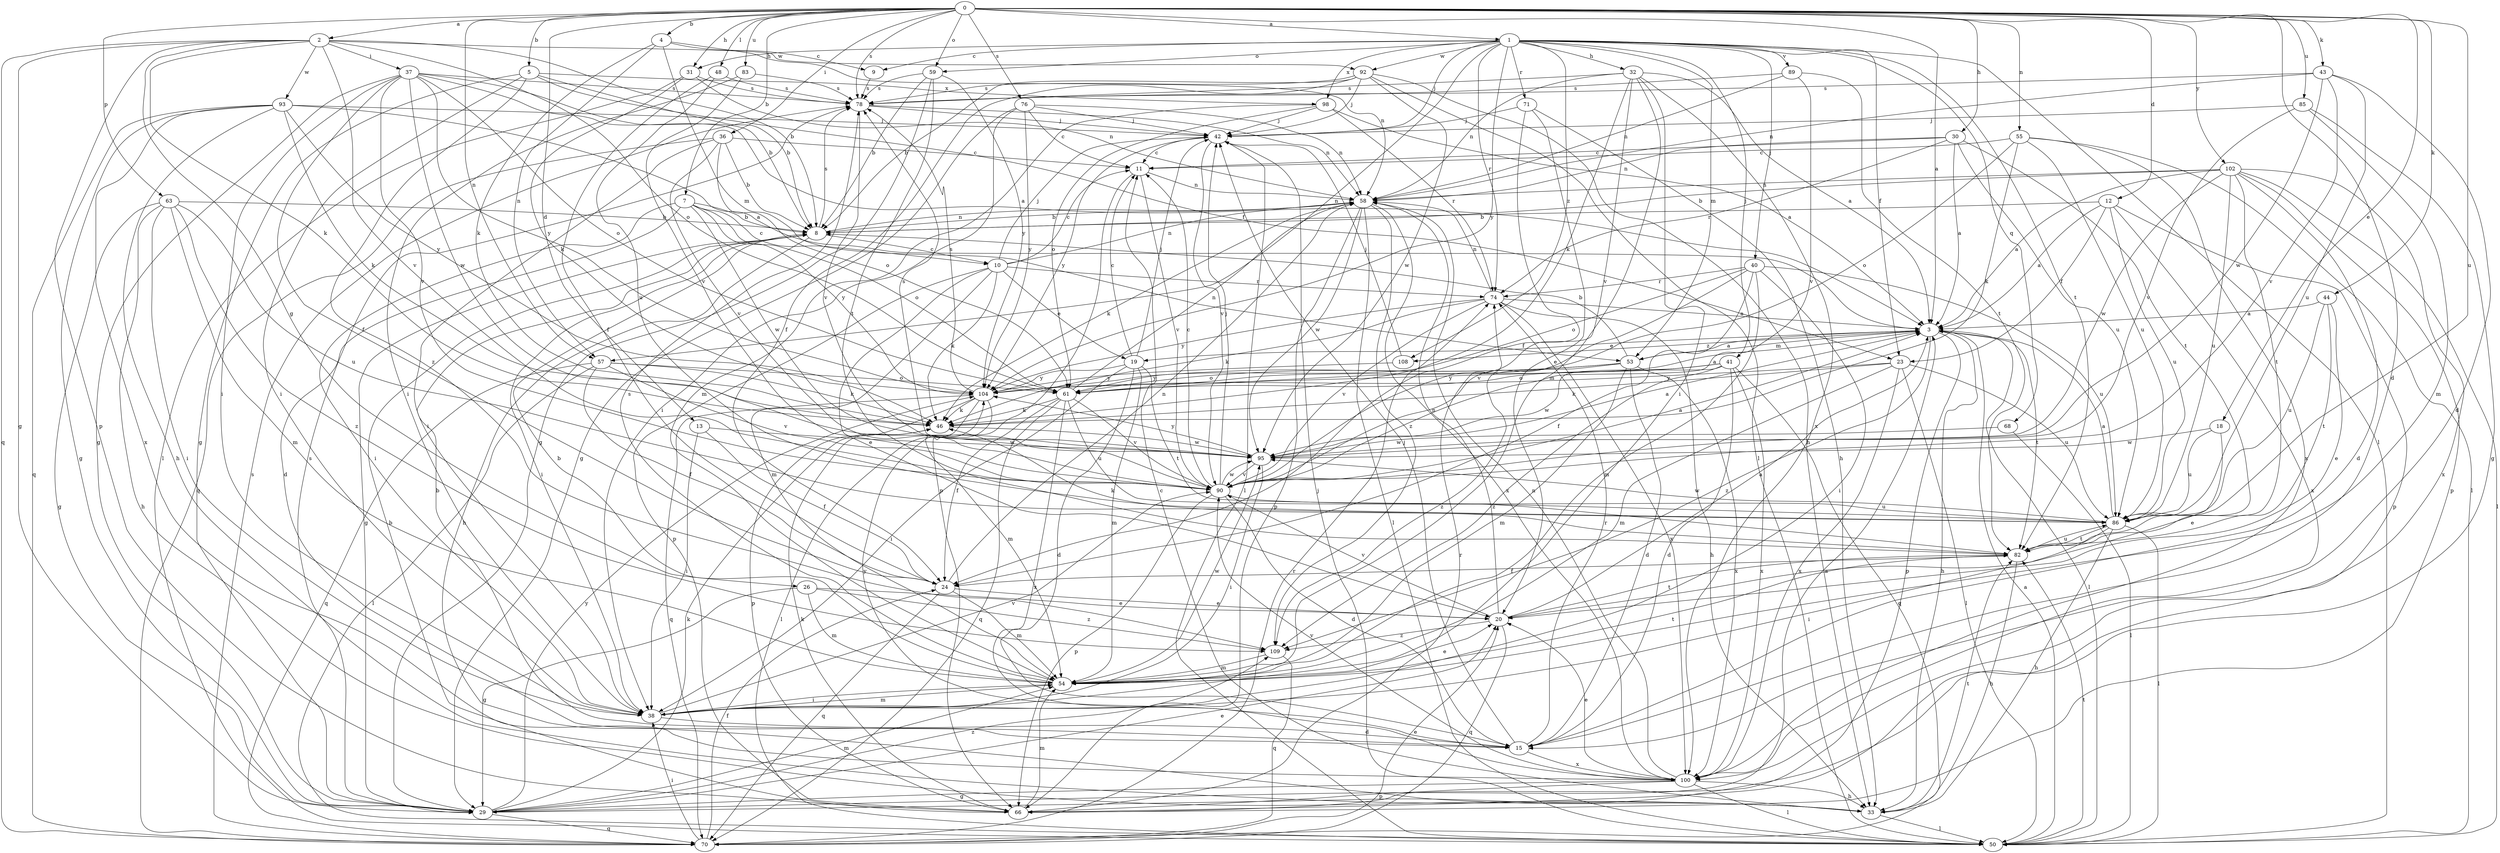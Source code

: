 strict digraph  {
0;
1;
2;
3;
4;
5;
7;
8;
9;
10;
11;
12;
13;
15;
18;
19;
20;
23;
24;
26;
29;
30;
31;
32;
33;
36;
37;
38;
40;
41;
42;
43;
44;
46;
48;
50;
53;
54;
55;
57;
58;
59;
61;
63;
66;
68;
70;
71;
74;
76;
78;
82;
83;
85;
86;
89;
90;
92;
93;
95;
98;
100;
102;
104;
108;
109;
0 -> 1  [label=a];
0 -> 2  [label=a];
0 -> 3  [label=a];
0 -> 4  [label=b];
0 -> 5  [label=b];
0 -> 7  [label=b];
0 -> 12  [label=d];
0 -> 13  [label=d];
0 -> 15  [label=d];
0 -> 18  [label=e];
0 -> 30  [label=h];
0 -> 31  [label=h];
0 -> 36  [label=i];
0 -> 43  [label=k];
0 -> 44  [label=k];
0 -> 48  [label=l];
0 -> 55  [label=n];
0 -> 57  [label=n];
0 -> 59  [label=o];
0 -> 63  [label=p];
0 -> 76  [label=s];
0 -> 78  [label=s];
0 -> 83  [label=u];
0 -> 85  [label=u];
0 -> 86  [label=u];
0 -> 102  [label=y];
1 -> 9  [label=c];
1 -> 23  [label=f];
1 -> 31  [label=h];
1 -> 32  [label=h];
1 -> 40  [label=j];
1 -> 41  [label=j];
1 -> 42  [label=j];
1 -> 50  [label=l];
1 -> 53  [label=m];
1 -> 57  [label=n];
1 -> 59  [label=o];
1 -> 68  [label=q];
1 -> 71  [label=r];
1 -> 74  [label=r];
1 -> 82  [label=t];
1 -> 89  [label=v];
1 -> 92  [label=w];
1 -> 98  [label=x];
1 -> 104  [label=y];
1 -> 108  [label=z];
2 -> 8  [label=b];
2 -> 26  [label=g];
2 -> 29  [label=g];
2 -> 37  [label=i];
2 -> 46  [label=k];
2 -> 61  [label=o];
2 -> 66  [label=p];
2 -> 70  [label=q];
2 -> 90  [label=v];
2 -> 92  [label=w];
2 -> 93  [label=w];
3 -> 19  [label=e];
3 -> 33  [label=h];
3 -> 50  [label=l];
3 -> 53  [label=m];
3 -> 66  [label=p];
3 -> 82  [label=t];
3 -> 108  [label=z];
3 -> 109  [label=z];
4 -> 9  [label=c];
4 -> 46  [label=k];
4 -> 53  [label=m];
4 -> 57  [label=n];
4 -> 58  [label=n];
5 -> 8  [label=b];
5 -> 23  [label=f];
5 -> 29  [label=g];
5 -> 38  [label=i];
5 -> 98  [label=x];
5 -> 109  [label=z];
7 -> 8  [label=b];
7 -> 10  [label=c];
7 -> 15  [label=d];
7 -> 38  [label=i];
7 -> 61  [label=o];
7 -> 95  [label=w];
7 -> 104  [label=y];
8 -> 10  [label=c];
8 -> 29  [label=g];
8 -> 33  [label=h];
8 -> 38  [label=i];
8 -> 58  [label=n];
8 -> 78  [label=s];
9 -> 78  [label=s];
10 -> 11  [label=c];
10 -> 19  [label=e];
10 -> 20  [label=e];
10 -> 42  [label=j];
10 -> 46  [label=k];
10 -> 54  [label=m];
10 -> 58  [label=n];
10 -> 66  [label=p];
10 -> 74  [label=r];
11 -> 58  [label=n];
11 -> 66  [label=p];
11 -> 90  [label=v];
12 -> 3  [label=a];
12 -> 8  [label=b];
12 -> 23  [label=f];
12 -> 66  [label=p];
12 -> 86  [label=u];
12 -> 100  [label=x];
13 -> 24  [label=f];
13 -> 38  [label=i];
13 -> 95  [label=w];
15 -> 8  [label=b];
15 -> 42  [label=j];
15 -> 74  [label=r];
15 -> 100  [label=x];
15 -> 104  [label=y];
18 -> 20  [label=e];
18 -> 86  [label=u];
18 -> 95  [label=w];
19 -> 11  [label=c];
19 -> 15  [label=d];
19 -> 38  [label=i];
19 -> 42  [label=j];
19 -> 54  [label=m];
19 -> 82  [label=t];
19 -> 104  [label=y];
20 -> 3  [label=a];
20 -> 58  [label=n];
20 -> 70  [label=q];
20 -> 82  [label=t];
20 -> 90  [label=v];
20 -> 109  [label=z];
23 -> 46  [label=k];
23 -> 50  [label=l];
23 -> 54  [label=m];
23 -> 86  [label=u];
23 -> 100  [label=x];
23 -> 104  [label=y];
24 -> 20  [label=e];
24 -> 54  [label=m];
24 -> 58  [label=n];
24 -> 70  [label=q];
26 -> 20  [label=e];
26 -> 29  [label=g];
26 -> 54  [label=m];
26 -> 109  [label=z];
29 -> 3  [label=a];
29 -> 20  [label=e];
29 -> 46  [label=k];
29 -> 54  [label=m];
29 -> 70  [label=q];
29 -> 78  [label=s];
29 -> 104  [label=y];
29 -> 109  [label=z];
30 -> 3  [label=a];
30 -> 11  [label=c];
30 -> 58  [label=n];
30 -> 74  [label=r];
30 -> 82  [label=t];
30 -> 86  [label=u];
31 -> 46  [label=k];
31 -> 50  [label=l];
31 -> 58  [label=n];
31 -> 78  [label=s];
32 -> 3  [label=a];
32 -> 38  [label=i];
32 -> 46  [label=k];
32 -> 54  [label=m];
32 -> 58  [label=n];
32 -> 78  [label=s];
32 -> 90  [label=v];
32 -> 100  [label=x];
33 -> 11  [label=c];
33 -> 50  [label=l];
33 -> 82  [label=t];
36 -> 8  [label=b];
36 -> 11  [label=c];
36 -> 38  [label=i];
36 -> 61  [label=o];
36 -> 70  [label=q];
36 -> 90  [label=v];
37 -> 3  [label=a];
37 -> 8  [label=b];
37 -> 24  [label=f];
37 -> 29  [label=g];
37 -> 38  [label=i];
37 -> 61  [label=o];
37 -> 78  [label=s];
37 -> 90  [label=v];
37 -> 95  [label=w];
37 -> 104  [label=y];
38 -> 15  [label=d];
38 -> 54  [label=m];
38 -> 90  [label=v];
40 -> 24  [label=f];
40 -> 38  [label=i];
40 -> 54  [label=m];
40 -> 61  [label=o];
40 -> 74  [label=r];
40 -> 86  [label=u];
40 -> 90  [label=v];
41 -> 15  [label=d];
41 -> 61  [label=o];
41 -> 70  [label=q];
41 -> 95  [label=w];
41 -> 100  [label=x];
41 -> 104  [label=y];
41 -> 109  [label=z];
42 -> 11  [label=c];
42 -> 50  [label=l];
42 -> 90  [label=v];
42 -> 104  [label=y];
43 -> 15  [label=d];
43 -> 58  [label=n];
43 -> 78  [label=s];
43 -> 86  [label=u];
43 -> 90  [label=v];
43 -> 95  [label=w];
44 -> 3  [label=a];
44 -> 20  [label=e];
44 -> 82  [label=t];
44 -> 86  [label=u];
46 -> 95  [label=w];
48 -> 24  [label=f];
48 -> 78  [label=s];
48 -> 86  [label=u];
50 -> 3  [label=a];
50 -> 42  [label=j];
50 -> 82  [label=t];
53 -> 3  [label=a];
53 -> 8  [label=b];
53 -> 15  [label=d];
53 -> 54  [label=m];
53 -> 61  [label=o];
53 -> 100  [label=x];
53 -> 104  [label=y];
53 -> 109  [label=z];
54 -> 8  [label=b];
54 -> 20  [label=e];
54 -> 38  [label=i];
54 -> 78  [label=s];
54 -> 82  [label=t];
54 -> 95  [label=w];
55 -> 11  [label=c];
55 -> 46  [label=k];
55 -> 50  [label=l];
55 -> 61  [label=o];
55 -> 86  [label=u];
55 -> 100  [label=x];
57 -> 24  [label=f];
57 -> 46  [label=k];
57 -> 50  [label=l];
57 -> 61  [label=o];
57 -> 70  [label=q];
57 -> 90  [label=v];
58 -> 8  [label=b];
58 -> 46  [label=k];
58 -> 50  [label=l];
58 -> 66  [label=p];
58 -> 95  [label=w];
58 -> 100  [label=x];
58 -> 109  [label=z];
59 -> 8  [label=b];
59 -> 29  [label=g];
59 -> 78  [label=s];
59 -> 82  [label=t];
59 -> 104  [label=y];
61 -> 3  [label=a];
61 -> 24  [label=f];
61 -> 46  [label=k];
61 -> 58  [label=n];
61 -> 70  [label=q];
61 -> 86  [label=u];
61 -> 90  [label=v];
61 -> 100  [label=x];
63 -> 8  [label=b];
63 -> 29  [label=g];
63 -> 33  [label=h];
63 -> 38  [label=i];
63 -> 54  [label=m];
63 -> 86  [label=u];
63 -> 109  [label=z];
66 -> 8  [label=b];
66 -> 46  [label=k];
66 -> 54  [label=m];
66 -> 74  [label=r];
68 -> 50  [label=l];
68 -> 95  [label=w];
70 -> 20  [label=e];
70 -> 24  [label=f];
70 -> 38  [label=i];
70 -> 74  [label=r];
70 -> 78  [label=s];
71 -> 20  [label=e];
71 -> 24  [label=f];
71 -> 33  [label=h];
71 -> 42  [label=j];
74 -> 3  [label=a];
74 -> 33  [label=h];
74 -> 46  [label=k];
74 -> 58  [label=n];
74 -> 90  [label=v];
74 -> 100  [label=x];
74 -> 104  [label=y];
76 -> 11  [label=c];
76 -> 29  [label=g];
76 -> 38  [label=i];
76 -> 42  [label=j];
76 -> 58  [label=n];
76 -> 104  [label=y];
78 -> 42  [label=j];
78 -> 58  [label=n];
78 -> 90  [label=v];
82 -> 24  [label=f];
82 -> 33  [label=h];
82 -> 46  [label=k];
82 -> 86  [label=u];
83 -> 38  [label=i];
83 -> 78  [label=s];
83 -> 90  [label=v];
85 -> 29  [label=g];
85 -> 42  [label=j];
85 -> 54  [label=m];
85 -> 90  [label=v];
86 -> 3  [label=a];
86 -> 33  [label=h];
86 -> 38  [label=i];
86 -> 50  [label=l];
86 -> 82  [label=t];
86 -> 95  [label=w];
89 -> 58  [label=n];
89 -> 78  [label=s];
89 -> 82  [label=t];
89 -> 90  [label=v];
90 -> 3  [label=a];
90 -> 11  [label=c];
90 -> 15  [label=d];
90 -> 42  [label=j];
90 -> 66  [label=p];
90 -> 86  [label=u];
90 -> 95  [label=w];
92 -> 8  [label=b];
92 -> 24  [label=f];
92 -> 33  [label=h];
92 -> 42  [label=j];
92 -> 50  [label=l];
92 -> 78  [label=s];
92 -> 95  [label=w];
93 -> 3  [label=a];
93 -> 29  [label=g];
93 -> 33  [label=h];
93 -> 42  [label=j];
93 -> 46  [label=k];
93 -> 70  [label=q];
93 -> 100  [label=x];
93 -> 104  [label=y];
95 -> 3  [label=a];
95 -> 38  [label=i];
95 -> 78  [label=s];
95 -> 90  [label=v];
95 -> 104  [label=y];
98 -> 3  [label=a];
98 -> 42  [label=j];
98 -> 54  [label=m];
98 -> 61  [label=o];
98 -> 74  [label=r];
100 -> 20  [label=e];
100 -> 29  [label=g];
100 -> 33  [label=h];
100 -> 50  [label=l];
100 -> 58  [label=n];
100 -> 66  [label=p];
100 -> 90  [label=v];
102 -> 3  [label=a];
102 -> 8  [label=b];
102 -> 15  [label=d];
102 -> 50  [label=l];
102 -> 58  [label=n];
102 -> 66  [label=p];
102 -> 82  [label=t];
102 -> 86  [label=u];
102 -> 95  [label=w];
102 -> 100  [label=x];
104 -> 46  [label=k];
104 -> 50  [label=l];
104 -> 54  [label=m];
104 -> 66  [label=p];
104 -> 70  [label=q];
104 -> 78  [label=s];
108 -> 42  [label=j];
108 -> 104  [label=y];
109 -> 54  [label=m];
109 -> 70  [label=q];
}

